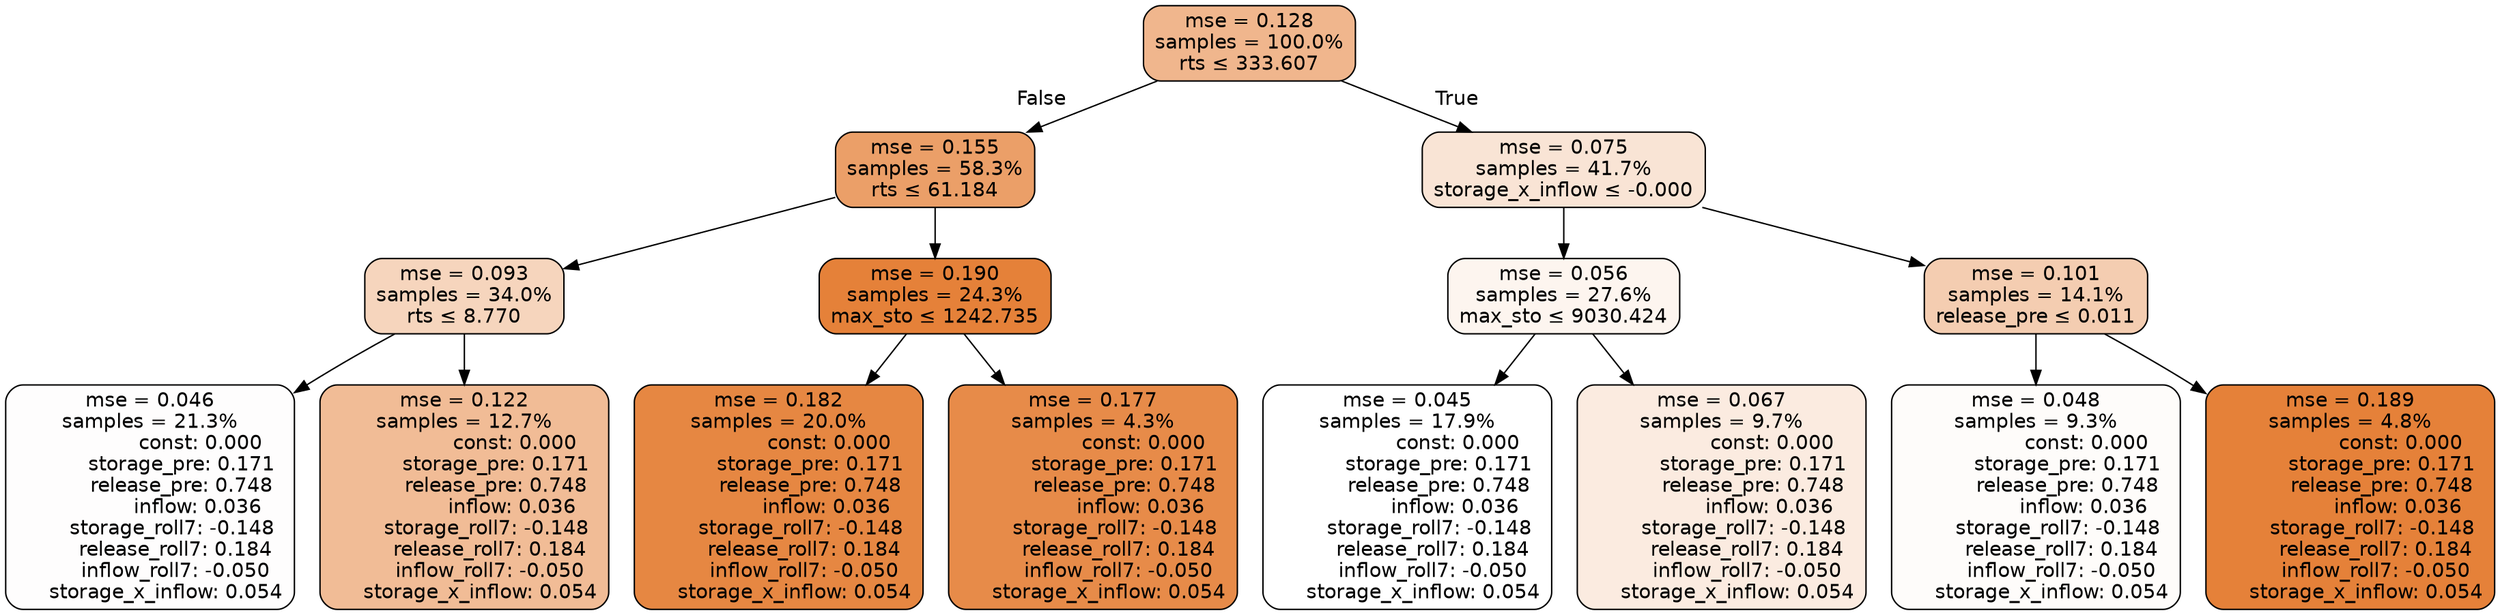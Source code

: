 digraph tree {
node [shape=rectangle, style="filled, rounded", color="black", fontname=helvetica] ;
edge [fontname=helvetica] ;
	"0" [label="mse = 0.128
samples = 100.0%
rts &le; 333.607", fillcolor="#f0b68d"]
	"1" [label="mse = 0.155
samples = 58.3%
rts &le; 61.184", fillcolor="#eb9f68"]
	"2" [label="mse = 0.093
samples = 34.0%
rts &le; 8.770", fillcolor="#f6d5bd"]
	"3" [label="mse = 0.046
samples = 21.3%
                const: 0.000
          storage_pre: 0.171
          release_pre: 0.748
               inflow: 0.036
       storage_roll7: -0.148
        release_roll7: 0.184
        inflow_roll7: -0.050
     storage_x_inflow: 0.054", fillcolor="#fefdfd"]
	"4" [label="mse = 0.122
samples = 12.7%
                const: 0.000
          storage_pre: 0.171
          release_pre: 0.748
               inflow: 0.036
       storage_roll7: -0.148
        release_roll7: 0.184
        inflow_roll7: -0.050
     storage_x_inflow: 0.054", fillcolor="#f1bc96"]
	"5" [label="mse = 0.190
samples = 24.3%
max_sto &le; 1242.735", fillcolor="#e58139"]
	"6" [label="mse = 0.182
samples = 20.0%
                const: 0.000
          storage_pre: 0.171
          release_pre: 0.748
               inflow: 0.036
       storage_roll7: -0.148
        release_roll7: 0.184
        inflow_roll7: -0.050
     storage_x_inflow: 0.054", fillcolor="#e68742"]
	"7" [label="mse = 0.177
samples = 4.3%
                const: 0.000
          storage_pre: 0.171
          release_pre: 0.748
               inflow: 0.036
       storage_roll7: -0.148
        release_roll7: 0.184
        inflow_roll7: -0.050
     storage_x_inflow: 0.054", fillcolor="#e78b49"]
	"8" [label="mse = 0.075
samples = 41.7%
storage_x_inflow &le; -0.000", fillcolor="#f9e4d5"]
	"9" [label="mse = 0.056
samples = 27.6%
max_sto &le; 9030.424", fillcolor="#fdf5ef"]
	"10" [label="mse = 0.045
samples = 17.9%
                const: 0.000
          storage_pre: 0.171
          release_pre: 0.748
               inflow: 0.036
       storage_roll7: -0.148
        release_roll7: 0.184
        inflow_roll7: -0.050
     storage_x_inflow: 0.054", fillcolor="#ffffff"]
	"11" [label="mse = 0.067
samples = 9.7%
                const: 0.000
          storage_pre: 0.171
          release_pre: 0.748
               inflow: 0.036
       storage_roll7: -0.148
        release_roll7: 0.184
        inflow_roll7: -0.050
     storage_x_inflow: 0.054", fillcolor="#fbebe0"]
	"12" [label="mse = 0.101
samples = 14.1%
release_pre &le; 0.011", fillcolor="#f4cdb1"]
	"13" [label="mse = 0.048
samples = 9.3%
                const: 0.000
          storage_pre: 0.171
          release_pre: 0.748
               inflow: 0.036
       storage_roll7: -0.148
        release_roll7: 0.184
        inflow_roll7: -0.050
     storage_x_inflow: 0.054", fillcolor="#fefcfa"]
	"14" [label="mse = 0.189
samples = 4.8%
                const: 0.000
          storage_pre: 0.171
          release_pre: 0.748
               inflow: 0.036
       storage_roll7: -0.148
        release_roll7: 0.184
        inflow_roll7: -0.050
     storage_x_inflow: 0.054", fillcolor="#e58139"]

	"0" -> "1" [labeldistance=2.5, labelangle=45, headlabel="False"]
	"1" -> "2"
	"2" -> "3"
	"2" -> "4"
	"1" -> "5"
	"5" -> "6"
	"5" -> "7"
	"0" -> "8" [labeldistance=2.5, labelangle=-45, headlabel="True"]
	"8" -> "9"
	"9" -> "10"
	"9" -> "11"
	"8" -> "12"
	"12" -> "13"
	"12" -> "14"
}